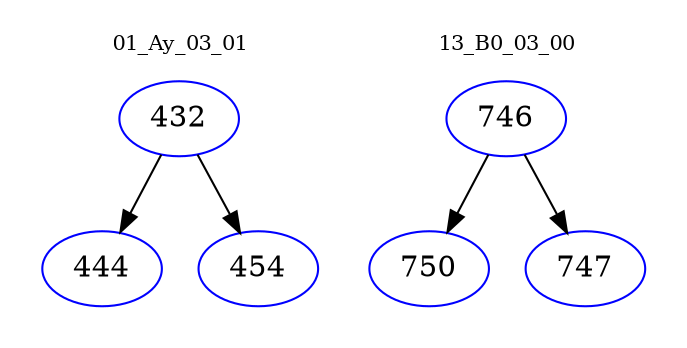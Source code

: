 digraph{
subgraph cluster_0 {
color = white
label = "01_Ay_03_01";
fontsize=10;
T0_432 [label="432", color="blue"]
T0_432 -> T0_444 [color="black"]
T0_444 [label="444", color="blue"]
T0_432 -> T0_454 [color="black"]
T0_454 [label="454", color="blue"]
}
subgraph cluster_1 {
color = white
label = "13_B0_03_00";
fontsize=10;
T1_746 [label="746", color="blue"]
T1_746 -> T1_750 [color="black"]
T1_750 [label="750", color="blue"]
T1_746 -> T1_747 [color="black"]
T1_747 [label="747", color="blue"]
}
}
